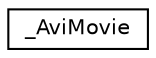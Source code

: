 digraph G
{
  edge [fontname="Helvetica",fontsize="10",labelfontname="Helvetica",labelfontsize="10"];
  node [fontname="Helvetica",fontsize="10",shape=record];
  rankdir=LR;
  Node1 [label="_AviMovie",height=0.2,width=0.4,color="black", fillcolor="white", style="filled",URL="$dd/d01/struct__AviMovie.html"];
}
